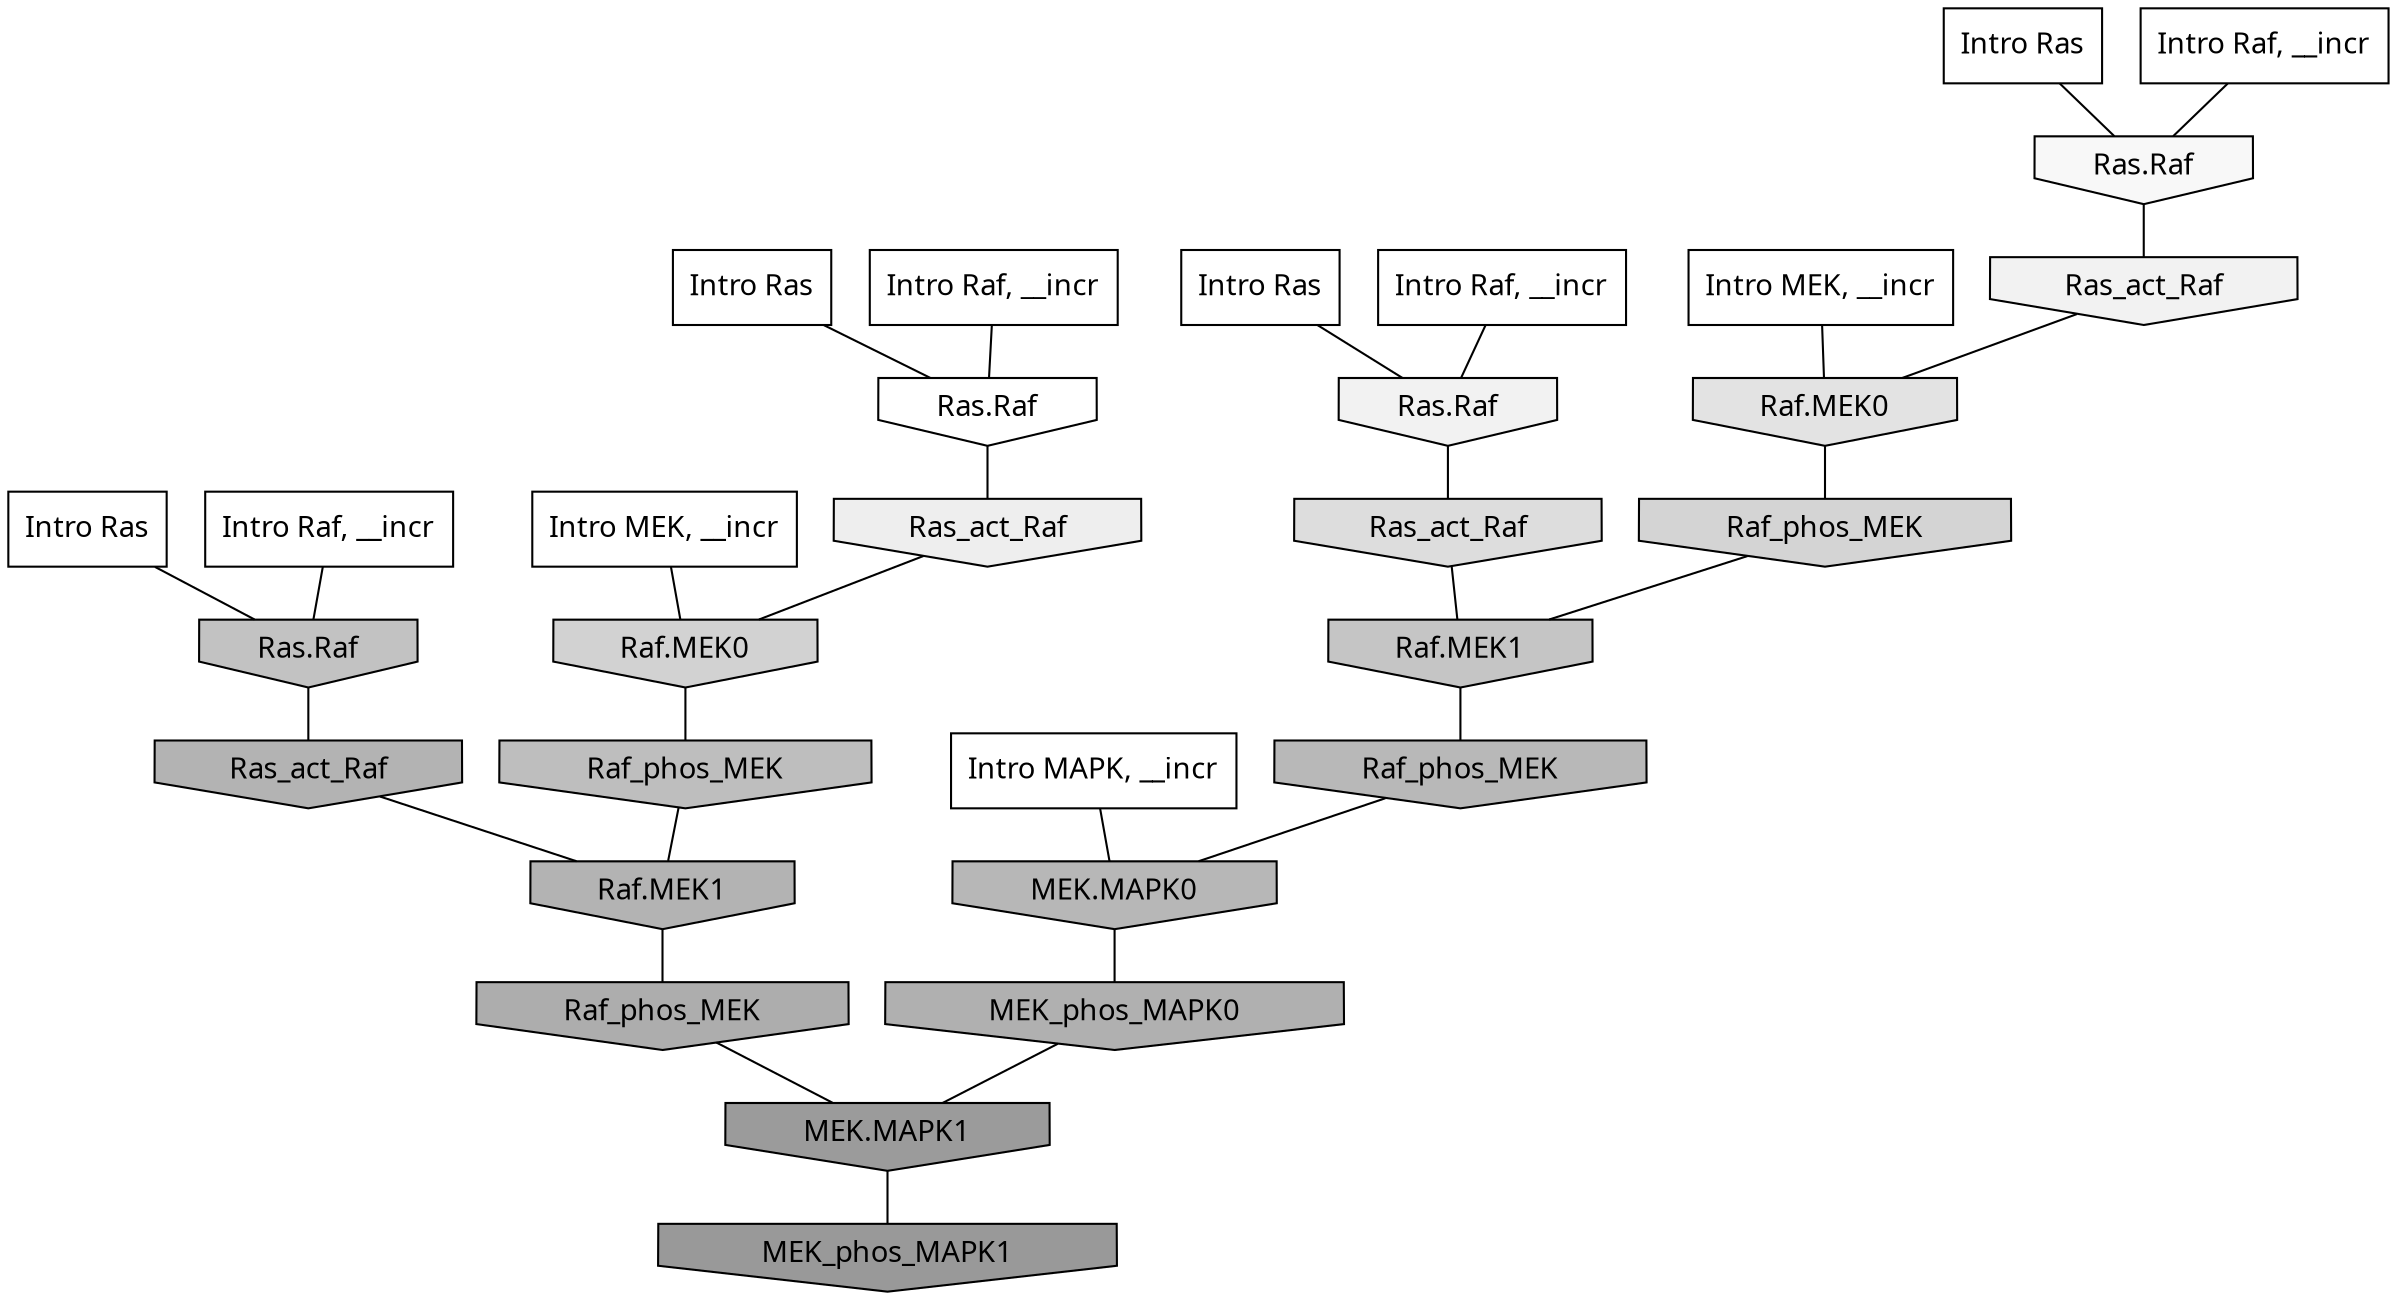 digraph G{
  rankdir="TB";
  ranksep=0.30;
  node [fontname="CMU Serif"];
  edge [fontname="CMU Serif"];
  
  16 [label="Intro Ras", shape=rectangle, style=filled, fillcolor="0.000 0.000 1.000"]
  
  37 [label="Intro Ras", shape=rectangle, style=filled, fillcolor="0.000 0.000 1.000"]
  
  73 [label="Intro Ras", shape=rectangle, style=filled, fillcolor="0.000 0.000 1.000"]
  
  79 [label="Intro Ras", shape=rectangle, style=filled, fillcolor="0.000 0.000 1.000"]
  
  267 [label="Intro Raf, __incr", shape=rectangle, style=filled, fillcolor="0.000 0.000 1.000"]
  
  505 [label="Intro Raf, __incr", shape=rectangle, style=filled, fillcolor="0.000 0.000 1.000"]
  
  632 [label="Intro Raf, __incr", shape=rectangle, style=filled, fillcolor="0.000 0.000 1.000"]
  
  1010 [label="Intro Raf, __incr", shape=rectangle, style=filled, fillcolor="0.000 0.000 1.000"]
  
  1576 [label="Intro MEK, __incr", shape=rectangle, style=filled, fillcolor="0.000 0.000 1.000"]
  
  1862 [label="Intro MEK, __incr", shape=rectangle, style=filled, fillcolor="0.000 0.000 1.000"]
  
  2264 [label="Intro MAPK, __incr", shape=rectangle, style=filled, fillcolor="0.000 0.000 1.000"]
  
  3296 [label="Ras.Raf", shape=invhouse, style=filled, fillcolor="0.000 0.000 1.000"]
  
  3498 [label="Ras.Raf", shape=invhouse, style=filled, fillcolor="0.000 0.000 0.969"]
  
  3649 [label="Ras_act_Raf", shape=invhouse, style=filled, fillcolor="0.000 0.000 0.947"]
  
  3656 [label="Ras.Raf", shape=invhouse, style=filled, fillcolor="0.000 0.000 0.946"]
  
  3826 [label="Ras_act_Raf", shape=invhouse, style=filled, fillcolor="0.000 0.000 0.931"]
  
  4430 [label="Raf.MEK0", shape=invhouse, style=filled, fillcolor="0.000 0.000 0.887"]
  
  4745 [label="Ras_act_Raf", shape=invhouse, style=filled, fillcolor="0.000 0.000 0.866"]
  
  5309 [label="Raf_phos_MEK", shape=invhouse, style=filled, fillcolor="0.000 0.000 0.829"]
  
  5443 [label="Raf.MEK0", shape=invhouse, style=filled, fillcolor="0.000 0.000 0.821"]
  
  6362 [label="Raf.MEK1", shape=invhouse, style=filled, fillcolor="0.000 0.000 0.770"]
  
  6574 [label="Ras.Raf", shape=invhouse, style=filled, fillcolor="0.000 0.000 0.760"]
  
  6987 [label="Raf_phos_MEK", shape=invhouse, style=filled, fillcolor="0.000 0.000 0.743"]
  
  7640 [label="Raf_phos_MEK", shape=invhouse, style=filled, fillcolor="0.000 0.000 0.722"]
  
  7790 [label="MEK.MAPK0", shape=invhouse, style=filled, fillcolor="0.000 0.000 0.716"]
  
  8229 [label="Ras_act_Raf", shape=invhouse, style=filled, fillcolor="0.000 0.000 0.702"]
  
  8239 [label="Raf.MEK1", shape=invhouse, style=filled, fillcolor="0.000 0.000 0.702"]
  
  8602 [label="MEK_phos_MAPK0", shape=invhouse, style=filled, fillcolor="0.000 0.000 0.689"]
  
  8972 [label="Raf_phos_MEK", shape=invhouse, style=filled, fillcolor="0.000 0.000 0.677"]
  
  12025 [label="MEK.MAPK1", shape=invhouse, style=filled, fillcolor="0.000 0.000 0.609"]
  
  12540 [label="MEK_phos_MAPK1", shape=invhouse, style=filled, fillcolor="0.000 0.000 0.600"]
  
  
  12025 -> 12540 [dir=none, color="0.000 0.000 0.000"] 
  8972 -> 12025 [dir=none, color="0.000 0.000 0.000"] 
  8602 -> 12025 [dir=none, color="0.000 0.000 0.000"] 
  8239 -> 8972 [dir=none, color="0.000 0.000 0.000"] 
  8229 -> 8239 [dir=none, color="0.000 0.000 0.000"] 
  7790 -> 8602 [dir=none, color="0.000 0.000 0.000"] 
  7640 -> 7790 [dir=none, color="0.000 0.000 0.000"] 
  6987 -> 8239 [dir=none, color="0.000 0.000 0.000"] 
  6574 -> 8229 [dir=none, color="0.000 0.000 0.000"] 
  6362 -> 7640 [dir=none, color="0.000 0.000 0.000"] 
  5443 -> 6987 [dir=none, color="0.000 0.000 0.000"] 
  5309 -> 6362 [dir=none, color="0.000 0.000 0.000"] 
  4745 -> 6362 [dir=none, color="0.000 0.000 0.000"] 
  4430 -> 5309 [dir=none, color="0.000 0.000 0.000"] 
  3826 -> 5443 [dir=none, color="0.000 0.000 0.000"] 
  3656 -> 4745 [dir=none, color="0.000 0.000 0.000"] 
  3649 -> 4430 [dir=none, color="0.000 0.000 0.000"] 
  3498 -> 3649 [dir=none, color="0.000 0.000 0.000"] 
  3296 -> 3826 [dir=none, color="0.000 0.000 0.000"] 
  2264 -> 7790 [dir=none, color="0.000 0.000 0.000"] 
  1862 -> 4430 [dir=none, color="0.000 0.000 0.000"] 
  1576 -> 5443 [dir=none, color="0.000 0.000 0.000"] 
  1010 -> 6574 [dir=none, color="0.000 0.000 0.000"] 
  632 -> 3498 [dir=none, color="0.000 0.000 0.000"] 
  505 -> 3296 [dir=none, color="0.000 0.000 0.000"] 
  267 -> 3656 [dir=none, color="0.000 0.000 0.000"] 
  79 -> 3296 [dir=none, color="0.000 0.000 0.000"] 
  73 -> 3656 [dir=none, color="0.000 0.000 0.000"] 
  37 -> 3498 [dir=none, color="0.000 0.000 0.000"] 
  16 -> 6574 [dir=none, color="0.000 0.000 0.000"] 
  
  }
